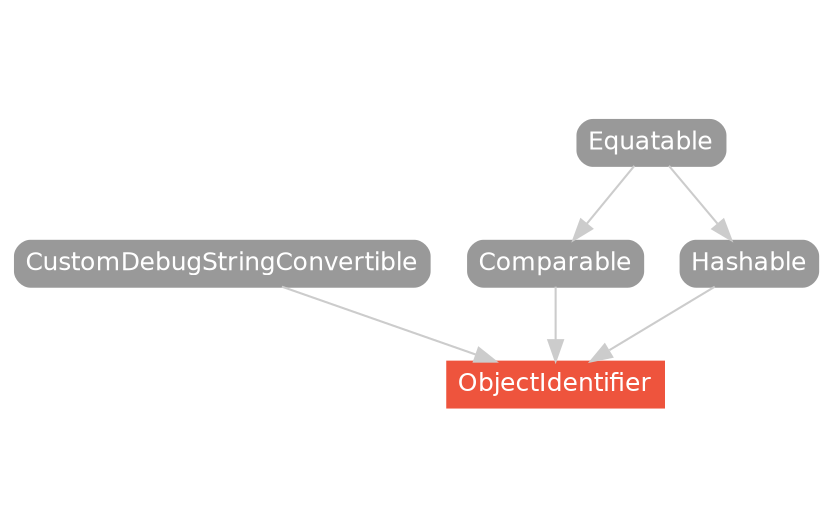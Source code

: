 strict digraph "ObjectIdentifier - Type Hierarchy - SwiftDoc.org" {
    pad="0.1,0.8"
    node [shape=box, style="filled,rounded", color="#999999", fillcolor="#999999", fontcolor=white, fontname=Helvetica, fontnames="Helvetica,sansserif", fontsize=12, margin="0.07,0.05", height="0.3"]
    edge [color="#cccccc"]
    "Comparable" [URL="/protocol/Comparable/hierarchy/"]
    "CustomDebugStringConvertible" [URL="/protocol/CustomDebugStringConvertible/hierarchy/"]
    "Equatable" [URL="/protocol/Equatable/hierarchy/"]
    "Hashable" [URL="/protocol/Hashable/hierarchy/"]
    "ObjectIdentifier" [URL="/type/ObjectIdentifier/", style="filled", fillcolor="#ee543d", color="#ee543d"]    "CustomDebugStringConvertible" -> "ObjectIdentifier"
    "Comparable" -> "ObjectIdentifier"
    "Hashable" -> "ObjectIdentifier"
    "Equatable" -> "Comparable"
    "Equatable" -> "Hashable"
    subgraph Types {
        rank = max; "ObjectIdentifier";
    }
}